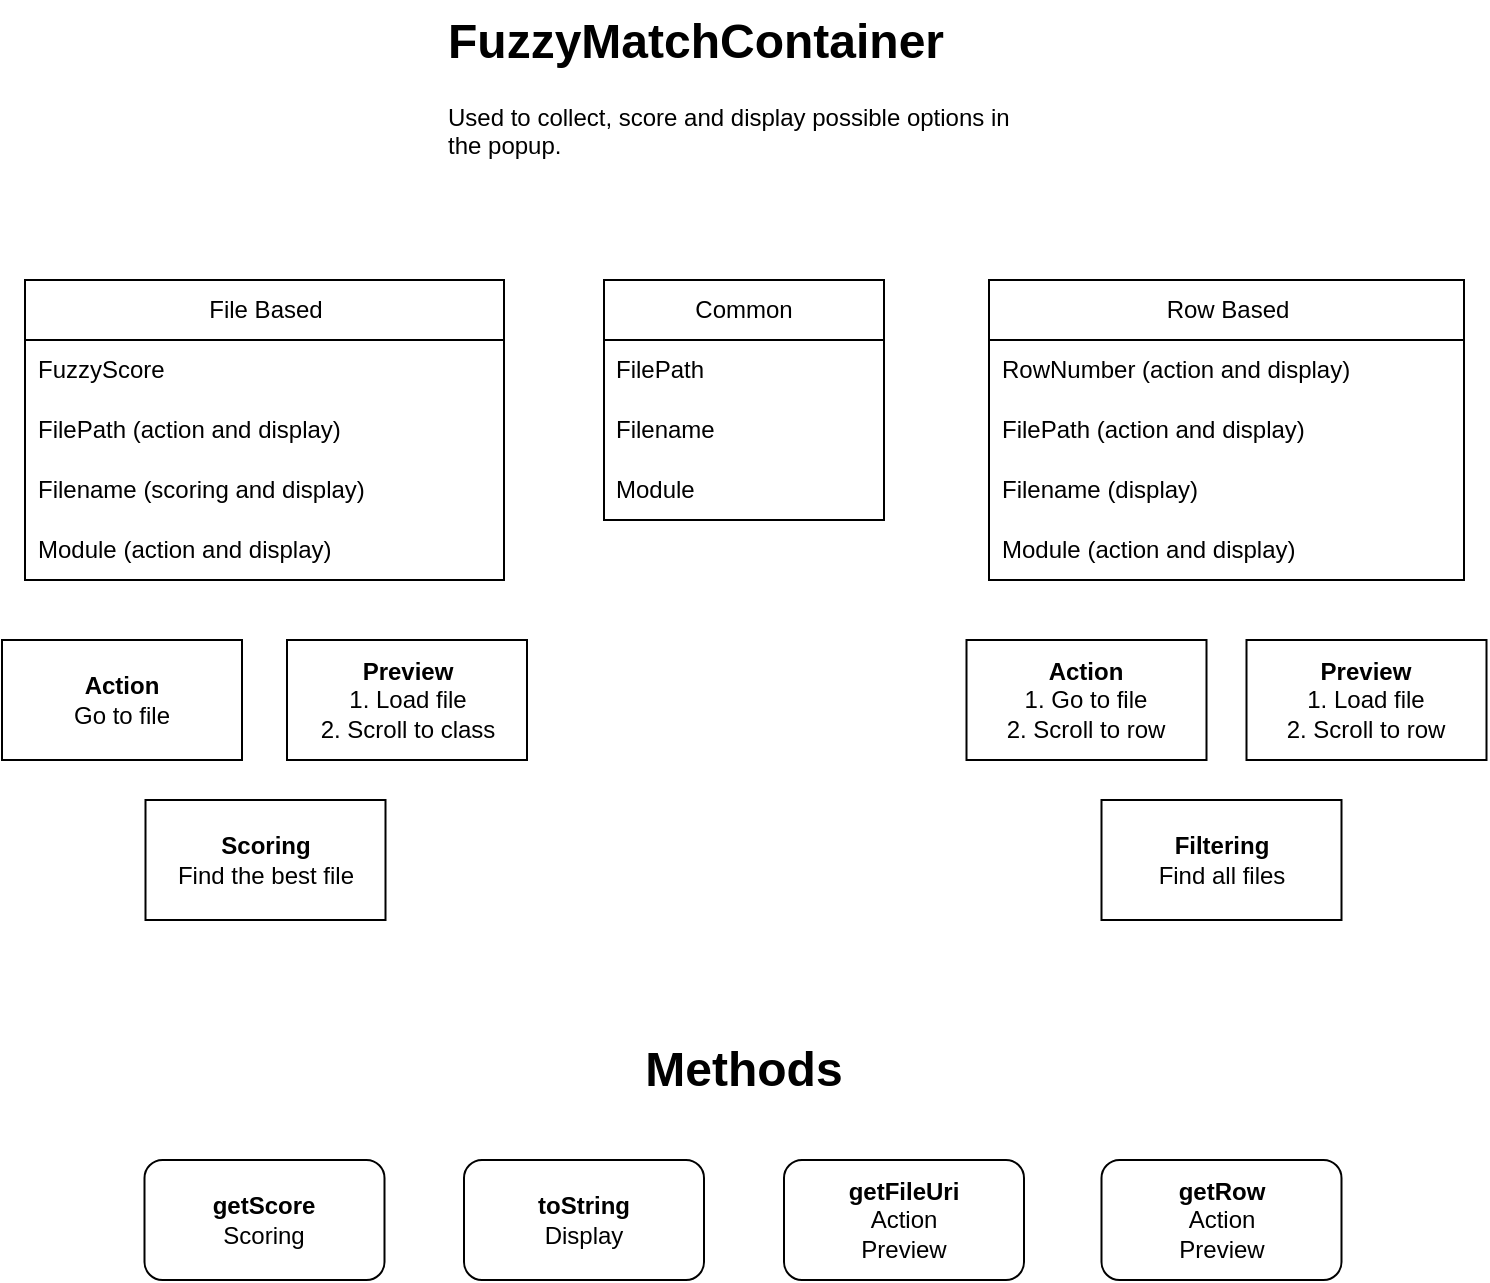 <mxfile version="26.0.2">
  <diagram name="Page-1" id="BjPpnATlAqmnPM9V4Ykc">
    <mxGraphModel dx="1185" dy="658" grid="1" gridSize="10" guides="1" tooltips="1" connect="1" arrows="1" fold="1" page="1" pageScale="1" pageWidth="800" pageHeight="800" math="0" shadow="0">
      <root>
        <mxCell id="0" />
        <mxCell id="1" parent="0" />
        <mxCell id="WUuY3x_TO1SyaEHNx0RS-2" value="&lt;h1 style=&quot;margin-top: 0px;&quot;&gt;FuzzyMatchContainer&lt;/h1&gt;Used to collect, score and display possible options in the popup." style="text;html=1;whiteSpace=wrap;overflow=hidden;rounded=0;" parent="1" vertex="1">
          <mxGeometry x="250" y="20" width="300" height="90" as="geometry" />
        </mxCell>
        <mxCell id="WUuY3x_TO1SyaEHNx0RS-3" value="File Based" style="swimlane;fontStyle=0;childLayout=stackLayout;horizontal=1;startSize=30;horizontalStack=0;resizeParent=1;resizeParentMax=0;resizeLast=0;collapsible=1;marginBottom=0;whiteSpace=wrap;html=1;" parent="1" vertex="1">
          <mxGeometry x="40.5" y="160" width="239.5" height="150" as="geometry" />
        </mxCell>
        <mxCell id="WUuY3x_TO1SyaEHNx0RS-4" value="FuzzyScore" style="text;strokeColor=none;fillColor=none;align=left;verticalAlign=middle;spacingLeft=4;spacingRight=4;overflow=hidden;points=[[0,0.5],[1,0.5]];portConstraint=eastwest;rotatable=0;whiteSpace=wrap;html=1;" parent="WUuY3x_TO1SyaEHNx0RS-3" vertex="1">
          <mxGeometry y="30" width="239.5" height="30" as="geometry" />
        </mxCell>
        <mxCell id="WUuY3x_TO1SyaEHNx0RS-5" value="FilePath (action and display)" style="text;strokeColor=none;fillColor=none;align=left;verticalAlign=middle;spacingLeft=4;spacingRight=4;overflow=hidden;points=[[0,0.5],[1,0.5]];portConstraint=eastwest;rotatable=0;whiteSpace=wrap;html=1;" parent="WUuY3x_TO1SyaEHNx0RS-3" vertex="1">
          <mxGeometry y="60" width="239.5" height="30" as="geometry" />
        </mxCell>
        <mxCell id="WUuY3x_TO1SyaEHNx0RS-6" value="Filename (scoring and display)" style="text;strokeColor=none;fillColor=none;align=left;verticalAlign=middle;spacingLeft=4;spacingRight=4;overflow=hidden;points=[[0,0.5],[1,0.5]];portConstraint=eastwest;rotatable=0;whiteSpace=wrap;html=1;" parent="WUuY3x_TO1SyaEHNx0RS-3" vertex="1">
          <mxGeometry y="90" width="239.5" height="30" as="geometry" />
        </mxCell>
        <mxCell id="WUuY3x_TO1SyaEHNx0RS-11" value="Module (action and display)" style="text;strokeColor=none;fillColor=none;align=left;verticalAlign=middle;spacingLeft=4;spacingRight=4;overflow=hidden;points=[[0,0.5],[1,0.5]];portConstraint=eastwest;rotatable=0;whiteSpace=wrap;html=1;" parent="WUuY3x_TO1SyaEHNx0RS-3" vertex="1">
          <mxGeometry y="120" width="239.5" height="30" as="geometry" />
        </mxCell>
        <mxCell id="WUuY3x_TO1SyaEHNx0RS-7" value="Row Based" style="swimlane;fontStyle=0;childLayout=stackLayout;horizontal=1;startSize=30;horizontalStack=0;resizeParent=1;resizeParentMax=0;resizeLast=0;collapsible=1;marginBottom=0;whiteSpace=wrap;html=1;" parent="1" vertex="1">
          <mxGeometry x="522.5" y="160" width="237.5" height="150" as="geometry" />
        </mxCell>
        <mxCell id="WUuY3x_TO1SyaEHNx0RS-13" value="RowNumber (action and display)" style="text;strokeColor=none;fillColor=none;align=left;verticalAlign=middle;spacingLeft=4;spacingRight=4;overflow=hidden;points=[[0,0.5],[1,0.5]];portConstraint=eastwest;rotatable=0;whiteSpace=wrap;html=1;" parent="WUuY3x_TO1SyaEHNx0RS-7" vertex="1">
          <mxGeometry y="30" width="237.5" height="30" as="geometry" />
        </mxCell>
        <mxCell id="WUuY3x_TO1SyaEHNx0RS-9" value="FilePath (action and display)" style="text;strokeColor=none;fillColor=none;align=left;verticalAlign=middle;spacingLeft=4;spacingRight=4;overflow=hidden;points=[[0,0.5],[1,0.5]];portConstraint=eastwest;rotatable=0;whiteSpace=wrap;html=1;" parent="WUuY3x_TO1SyaEHNx0RS-7" vertex="1">
          <mxGeometry y="60" width="237.5" height="30" as="geometry" />
        </mxCell>
        <mxCell id="WUuY3x_TO1SyaEHNx0RS-10" value="Filename (display)" style="text;strokeColor=none;fillColor=none;align=left;verticalAlign=middle;spacingLeft=4;spacingRight=4;overflow=hidden;points=[[0,0.5],[1,0.5]];portConstraint=eastwest;rotatable=0;whiteSpace=wrap;html=1;" parent="WUuY3x_TO1SyaEHNx0RS-7" vertex="1">
          <mxGeometry y="90" width="237.5" height="30" as="geometry" />
        </mxCell>
        <mxCell id="WUuY3x_TO1SyaEHNx0RS-12" value="Module (action and display)" style="text;strokeColor=none;fillColor=none;align=left;verticalAlign=middle;spacingLeft=4;spacingRight=4;overflow=hidden;points=[[0,0.5],[1,0.5]];portConstraint=eastwest;rotatable=0;whiteSpace=wrap;html=1;" parent="WUuY3x_TO1SyaEHNx0RS-7" vertex="1">
          <mxGeometry y="120" width="237.5" height="30" as="geometry" />
        </mxCell>
        <mxCell id="WUuY3x_TO1SyaEHNx0RS-14" value="&lt;b&gt;Action&lt;/b&gt;&lt;br&gt;Go to file" style="rounded=0;whiteSpace=wrap;html=1;" parent="1" vertex="1">
          <mxGeometry x="29" y="340" width="120" height="60" as="geometry" />
        </mxCell>
        <mxCell id="WUuY3x_TO1SyaEHNx0RS-15" value="&lt;b&gt;Action&lt;/b&gt;&lt;br&gt;1. Go to file&lt;br&gt;2. Scroll to row" style="rounded=0;whiteSpace=wrap;html=1;" parent="1" vertex="1">
          <mxGeometry x="511.25" y="340" width="120" height="60" as="geometry" />
        </mxCell>
        <mxCell id="WUuY3x_TO1SyaEHNx0RS-16" value="Scoring&lt;br&gt;&lt;span style=&quot;font-weight: normal;&quot;&gt;Find the best file&lt;br&gt;&lt;/span&gt;" style="rounded=0;whiteSpace=wrap;html=1;fontStyle=1" parent="1" vertex="1">
          <mxGeometry x="100.75" y="420" width="120" height="60" as="geometry" />
        </mxCell>
        <mxCell id="WUuY3x_TO1SyaEHNx0RS-18" value="&lt;b&gt;Preview&lt;/b&gt;&lt;br&gt;1. Load file&lt;br&gt;2. Scroll to class" style="rounded=0;whiteSpace=wrap;html=1;" parent="1" vertex="1">
          <mxGeometry x="171.5" y="340" width="120" height="60" as="geometry" />
        </mxCell>
        <mxCell id="WUuY3x_TO1SyaEHNx0RS-19" value="&lt;b&gt;Preview&lt;/b&gt;&lt;br&gt;1. Load file&lt;br&gt;2. Scroll to row" style="rounded=0;whiteSpace=wrap;html=1;" parent="1" vertex="1">
          <mxGeometry x="651.25" y="340" width="120" height="60" as="geometry" />
        </mxCell>
        <mxCell id="WUuY3x_TO1SyaEHNx0RS-20" value="Filtering&lt;br&gt;&lt;span style=&quot;font-weight: normal;&quot;&gt;Find all files&lt;br&gt;&lt;/span&gt;" style="rounded=0;whiteSpace=wrap;html=1;fontStyle=1" parent="1" vertex="1">
          <mxGeometry x="578.75" y="420" width="120" height="60" as="geometry" />
        </mxCell>
        <mxCell id="WUuY3x_TO1SyaEHNx0RS-21" value="Common" style="swimlane;fontStyle=0;childLayout=stackLayout;horizontal=1;startSize=30;horizontalStack=0;resizeParent=1;resizeParentMax=0;resizeLast=0;collapsible=1;marginBottom=0;whiteSpace=wrap;html=1;" parent="1" vertex="1">
          <mxGeometry x="330" y="160" width="140" height="120" as="geometry" />
        </mxCell>
        <mxCell id="WUuY3x_TO1SyaEHNx0RS-22" value="FilePath" style="text;strokeColor=none;fillColor=none;align=left;verticalAlign=middle;spacingLeft=4;spacingRight=4;overflow=hidden;points=[[0,0.5],[1,0.5]];portConstraint=eastwest;rotatable=0;whiteSpace=wrap;html=1;" parent="WUuY3x_TO1SyaEHNx0RS-21" vertex="1">
          <mxGeometry y="30" width="140" height="30" as="geometry" />
        </mxCell>
        <mxCell id="WUuY3x_TO1SyaEHNx0RS-23" value="Filename" style="text;strokeColor=none;fillColor=none;align=left;verticalAlign=middle;spacingLeft=4;spacingRight=4;overflow=hidden;points=[[0,0.5],[1,0.5]];portConstraint=eastwest;rotatable=0;whiteSpace=wrap;html=1;" parent="WUuY3x_TO1SyaEHNx0RS-21" vertex="1">
          <mxGeometry y="60" width="140" height="30" as="geometry" />
        </mxCell>
        <mxCell id="WUuY3x_TO1SyaEHNx0RS-24" value="Module" style="text;strokeColor=none;fillColor=none;align=left;verticalAlign=middle;spacingLeft=4;spacingRight=4;overflow=hidden;points=[[0,0.5],[1,0.5]];portConstraint=eastwest;rotatable=0;whiteSpace=wrap;html=1;" parent="WUuY3x_TO1SyaEHNx0RS-21" vertex="1">
          <mxGeometry y="90" width="140" height="30" as="geometry" />
        </mxCell>
        <mxCell id="nkHttpiEGHfKr55FSMCi-1" value="&lt;b&gt;toString&lt;/b&gt;&lt;br&gt;Display" style="rounded=1;whiteSpace=wrap;html=1;" vertex="1" parent="1">
          <mxGeometry x="260" y="600" width="120" height="60" as="geometry" />
        </mxCell>
        <mxCell id="nkHttpiEGHfKr55FSMCi-2" value="&lt;b&gt;getFileUri&lt;/b&gt;&lt;br&gt;Action&lt;br&gt;Preview" style="rounded=1;whiteSpace=wrap;html=1;" vertex="1" parent="1">
          <mxGeometry x="420" y="600" width="120" height="60" as="geometry" />
        </mxCell>
        <mxCell id="nkHttpiEGHfKr55FSMCi-3" value="&lt;b&gt;getScore&lt;/b&gt;&lt;br&gt;Scoring" style="rounded=1;whiteSpace=wrap;html=1;" vertex="1" parent="1">
          <mxGeometry x="100.25" y="600" width="120" height="60" as="geometry" />
        </mxCell>
        <mxCell id="nkHttpiEGHfKr55FSMCi-5" value="Methods" style="text;html=1;align=center;verticalAlign=middle;whiteSpace=wrap;rounded=0;fontSize=24;fontStyle=1" vertex="1" parent="1">
          <mxGeometry x="300" y="540" width="200" height="30" as="geometry" />
        </mxCell>
        <mxCell id="nkHttpiEGHfKr55FSMCi-15" value="&lt;div&gt;&lt;b&gt;getRow&lt;/b&gt;&lt;/div&gt;Action&lt;br&gt;Preview" style="rounded=1;whiteSpace=wrap;html=1;" vertex="1" parent="1">
          <mxGeometry x="578.75" y="600" width="120" height="60" as="geometry" />
        </mxCell>
      </root>
    </mxGraphModel>
  </diagram>
</mxfile>
